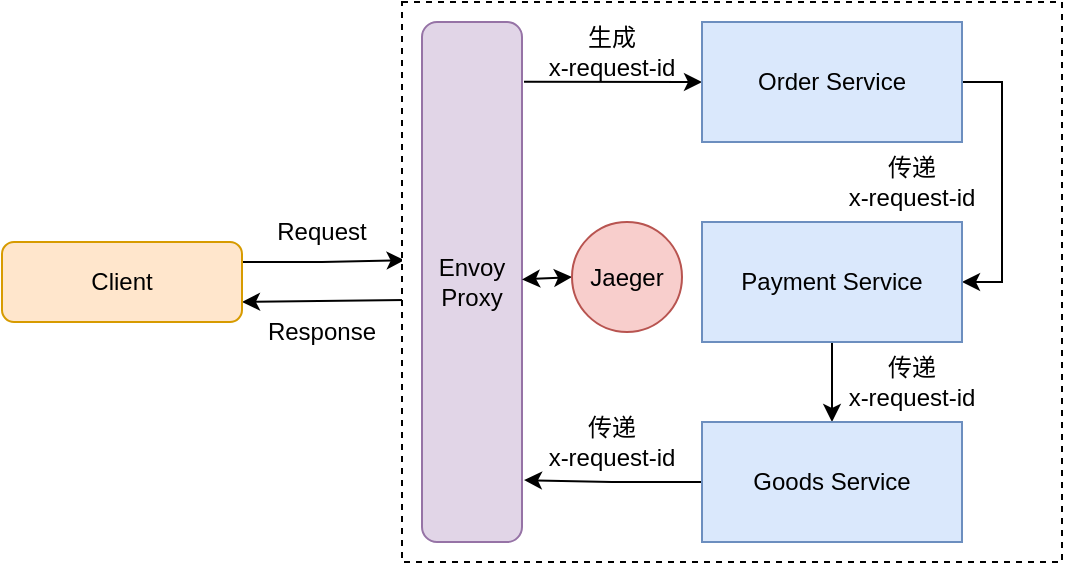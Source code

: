 <mxfile version="15.4.0" type="device"><diagram id="Rg_H0mXnXvM5EZ0Y4RxV" name="第 1 页"><mxGraphModel dx="1086" dy="846" grid="1" gridSize="10" guides="1" tooltips="1" connect="1" arrows="1" fold="1" page="1" pageScale="1" pageWidth="827" pageHeight="1169" math="0" shadow="0"><root><mxCell id="0"/><mxCell id="1" parent="0"/><mxCell id="tPfZzeB1j5VEcOITtOU0-5" style="edgeStyle=orthogonalEdgeStyle;rounded=0;orthogonalLoop=1;jettySize=auto;html=1;exitX=1;exitY=0.25;exitDx=0;exitDy=0;entryX=0.004;entryY=0.461;entryDx=0;entryDy=0;entryPerimeter=0;" edge="1" parent="1" source="tPfZzeB1j5VEcOITtOU0-1" target="tPfZzeB1j5VEcOITtOU0-3"><mxGeometry relative="1" as="geometry"/></mxCell><mxCell id="tPfZzeB1j5VEcOITtOU0-8" style="edgeStyle=none;rounded=0;orthogonalLoop=1;jettySize=auto;html=1;exitX=1;exitY=0.75;exitDx=0;exitDy=0;entryX=0.004;entryY=0.532;entryDx=0;entryDy=0;entryPerimeter=0;startArrow=classic;startFill=1;endArrow=none;endFill=0;" edge="1" parent="1" source="tPfZzeB1j5VEcOITtOU0-1" target="tPfZzeB1j5VEcOITtOU0-3"><mxGeometry relative="1" as="geometry"/></mxCell><mxCell id="tPfZzeB1j5VEcOITtOU0-1" value="Client" style="rounded=1;whiteSpace=wrap;html=1;fillColor=#ffe6cc;strokeColor=#d79b00;" vertex="1" parent="1"><mxGeometry x="80" y="280" width="120" height="40" as="geometry"/></mxCell><mxCell id="tPfZzeB1j5VEcOITtOU0-3" value="" style="rounded=0;whiteSpace=wrap;html=1;dashed=1;" vertex="1" parent="1"><mxGeometry x="280" y="160" width="330" height="280" as="geometry"/></mxCell><mxCell id="tPfZzeB1j5VEcOITtOU0-9" value="Envoy&lt;br&gt;Proxy" style="rounded=1;whiteSpace=wrap;html=1;shadow=0;sketch=0;fillColor=#e1d5e7;strokeColor=#9673a6;" vertex="1" parent="1"><mxGeometry x="290" y="170" width="50" height="260" as="geometry"/></mxCell><mxCell id="tPfZzeB1j5VEcOITtOU0-16" style="edgeStyle=none;rounded=0;orthogonalLoop=1;jettySize=auto;html=1;exitX=0;exitY=0.5;exitDx=0;exitDy=0;entryX=1.02;entryY=0.115;entryDx=0;entryDy=0;entryPerimeter=0;startArrow=classic;startFill=1;endArrow=none;endFill=0;" edge="1" parent="1" source="tPfZzeB1j5VEcOITtOU0-10" target="tPfZzeB1j5VEcOITtOU0-9"><mxGeometry relative="1" as="geometry"/></mxCell><mxCell id="tPfZzeB1j5VEcOITtOU0-18" style="edgeStyle=orthogonalEdgeStyle;rounded=0;orthogonalLoop=1;jettySize=auto;html=1;exitX=1;exitY=0.5;exitDx=0;exitDy=0;entryX=1;entryY=0.5;entryDx=0;entryDy=0;startArrow=none;startFill=0;endArrow=classic;endFill=1;" edge="1" parent="1" source="tPfZzeB1j5VEcOITtOU0-10" target="tPfZzeB1j5VEcOITtOU0-11"><mxGeometry relative="1" as="geometry"/></mxCell><mxCell id="tPfZzeB1j5VEcOITtOU0-10" value="Order Service" style="rounded=0;whiteSpace=wrap;html=1;shadow=0;sketch=0;fillColor=#dae8fc;strokeColor=#6c8ebf;" vertex="1" parent="1"><mxGeometry x="430" y="170" width="130" height="60" as="geometry"/></mxCell><mxCell id="tPfZzeB1j5VEcOITtOU0-20" style="edgeStyle=orthogonalEdgeStyle;rounded=0;orthogonalLoop=1;jettySize=auto;html=1;exitX=0.5;exitY=1;exitDx=0;exitDy=0;entryX=0.5;entryY=0;entryDx=0;entryDy=0;startArrow=none;startFill=0;endArrow=classic;endFill=1;" edge="1" parent="1" source="tPfZzeB1j5VEcOITtOU0-11" target="tPfZzeB1j5VEcOITtOU0-12"><mxGeometry relative="1" as="geometry"/></mxCell><mxCell id="tPfZzeB1j5VEcOITtOU0-11" value="Payment Service" style="rounded=0;whiteSpace=wrap;html=1;shadow=0;sketch=0;fillColor=#dae8fc;strokeColor=#6c8ebf;" vertex="1" parent="1"><mxGeometry x="430" y="270" width="130" height="60" as="geometry"/></mxCell><mxCell id="tPfZzeB1j5VEcOITtOU0-26" style="edgeStyle=orthogonalEdgeStyle;rounded=0;orthogonalLoop=1;jettySize=auto;html=1;exitX=0;exitY=0.5;exitDx=0;exitDy=0;entryX=1.02;entryY=0.881;entryDx=0;entryDy=0;entryPerimeter=0;startArrow=none;startFill=0;endArrow=classic;endFill=1;" edge="1" parent="1" source="tPfZzeB1j5VEcOITtOU0-12" target="tPfZzeB1j5VEcOITtOU0-9"><mxGeometry relative="1" as="geometry"/></mxCell><mxCell id="tPfZzeB1j5VEcOITtOU0-12" value="Goods Service" style="rounded=0;whiteSpace=wrap;html=1;shadow=0;sketch=0;fillColor=#dae8fc;strokeColor=#6c8ebf;" vertex="1" parent="1"><mxGeometry x="430" y="370" width="130" height="60" as="geometry"/></mxCell><mxCell id="tPfZzeB1j5VEcOITtOU0-17" value="生成&lt;br&gt;x-request-id" style="text;html=1;strokeColor=none;fillColor=none;align=center;verticalAlign=middle;whiteSpace=wrap;rounded=0;shadow=0;sketch=0;" vertex="1" parent="1"><mxGeometry x="350" y="170" width="70" height="30" as="geometry"/></mxCell><mxCell id="tPfZzeB1j5VEcOITtOU0-27" value="传递&lt;br&gt;x-request-id" style="text;html=1;strokeColor=none;fillColor=none;align=center;verticalAlign=middle;whiteSpace=wrap;rounded=0;shadow=0;sketch=0;" vertex="1" parent="1"><mxGeometry x="500" y="230" width="70" height="39" as="geometry"/></mxCell><mxCell id="tPfZzeB1j5VEcOITtOU0-28" value="传递&lt;br&gt;x-request-id" style="text;html=1;strokeColor=none;fillColor=none;align=center;verticalAlign=middle;whiteSpace=wrap;rounded=0;shadow=0;sketch=0;" vertex="1" parent="1"><mxGeometry x="500" y="330" width="70" height="39" as="geometry"/></mxCell><mxCell id="tPfZzeB1j5VEcOITtOU0-29" value="传递&lt;br&gt;x-request-id" style="text;html=1;strokeColor=none;fillColor=none;align=center;verticalAlign=middle;whiteSpace=wrap;rounded=0;shadow=0;sketch=0;" vertex="1" parent="1"><mxGeometry x="350" y="360" width="70" height="39" as="geometry"/></mxCell><mxCell id="tPfZzeB1j5VEcOITtOU0-34" style="edgeStyle=none;rounded=0;orthogonalLoop=1;jettySize=auto;html=1;exitX=0;exitY=0.5;exitDx=0;exitDy=0;startArrow=classic;startFill=1;endArrow=classic;endFill=1;" edge="1" parent="1" source="tPfZzeB1j5VEcOITtOU0-30" target="tPfZzeB1j5VEcOITtOU0-9"><mxGeometry relative="1" as="geometry"/></mxCell><mxCell id="tPfZzeB1j5VEcOITtOU0-30" value="Jaeger" style="ellipse;whiteSpace=wrap;html=1;aspect=fixed;rounded=0;shadow=0;sketch=0;fillColor=#f8cecc;strokeColor=#b85450;" vertex="1" parent="1"><mxGeometry x="365" y="270" width="55" height="55" as="geometry"/></mxCell><mxCell id="tPfZzeB1j5VEcOITtOU0-35" value="Request" style="text;html=1;strokeColor=none;fillColor=none;align=center;verticalAlign=middle;whiteSpace=wrap;rounded=0;shadow=0;sketch=0;" vertex="1" parent="1"><mxGeometry x="210" y="260" width="60" height="30" as="geometry"/></mxCell><mxCell id="tPfZzeB1j5VEcOITtOU0-36" value="Response" style="text;html=1;strokeColor=none;fillColor=none;align=center;verticalAlign=middle;whiteSpace=wrap;rounded=0;shadow=0;sketch=0;" vertex="1" parent="1"><mxGeometry x="210" y="310" width="60" height="30" as="geometry"/></mxCell></root></mxGraphModel></diagram></mxfile>